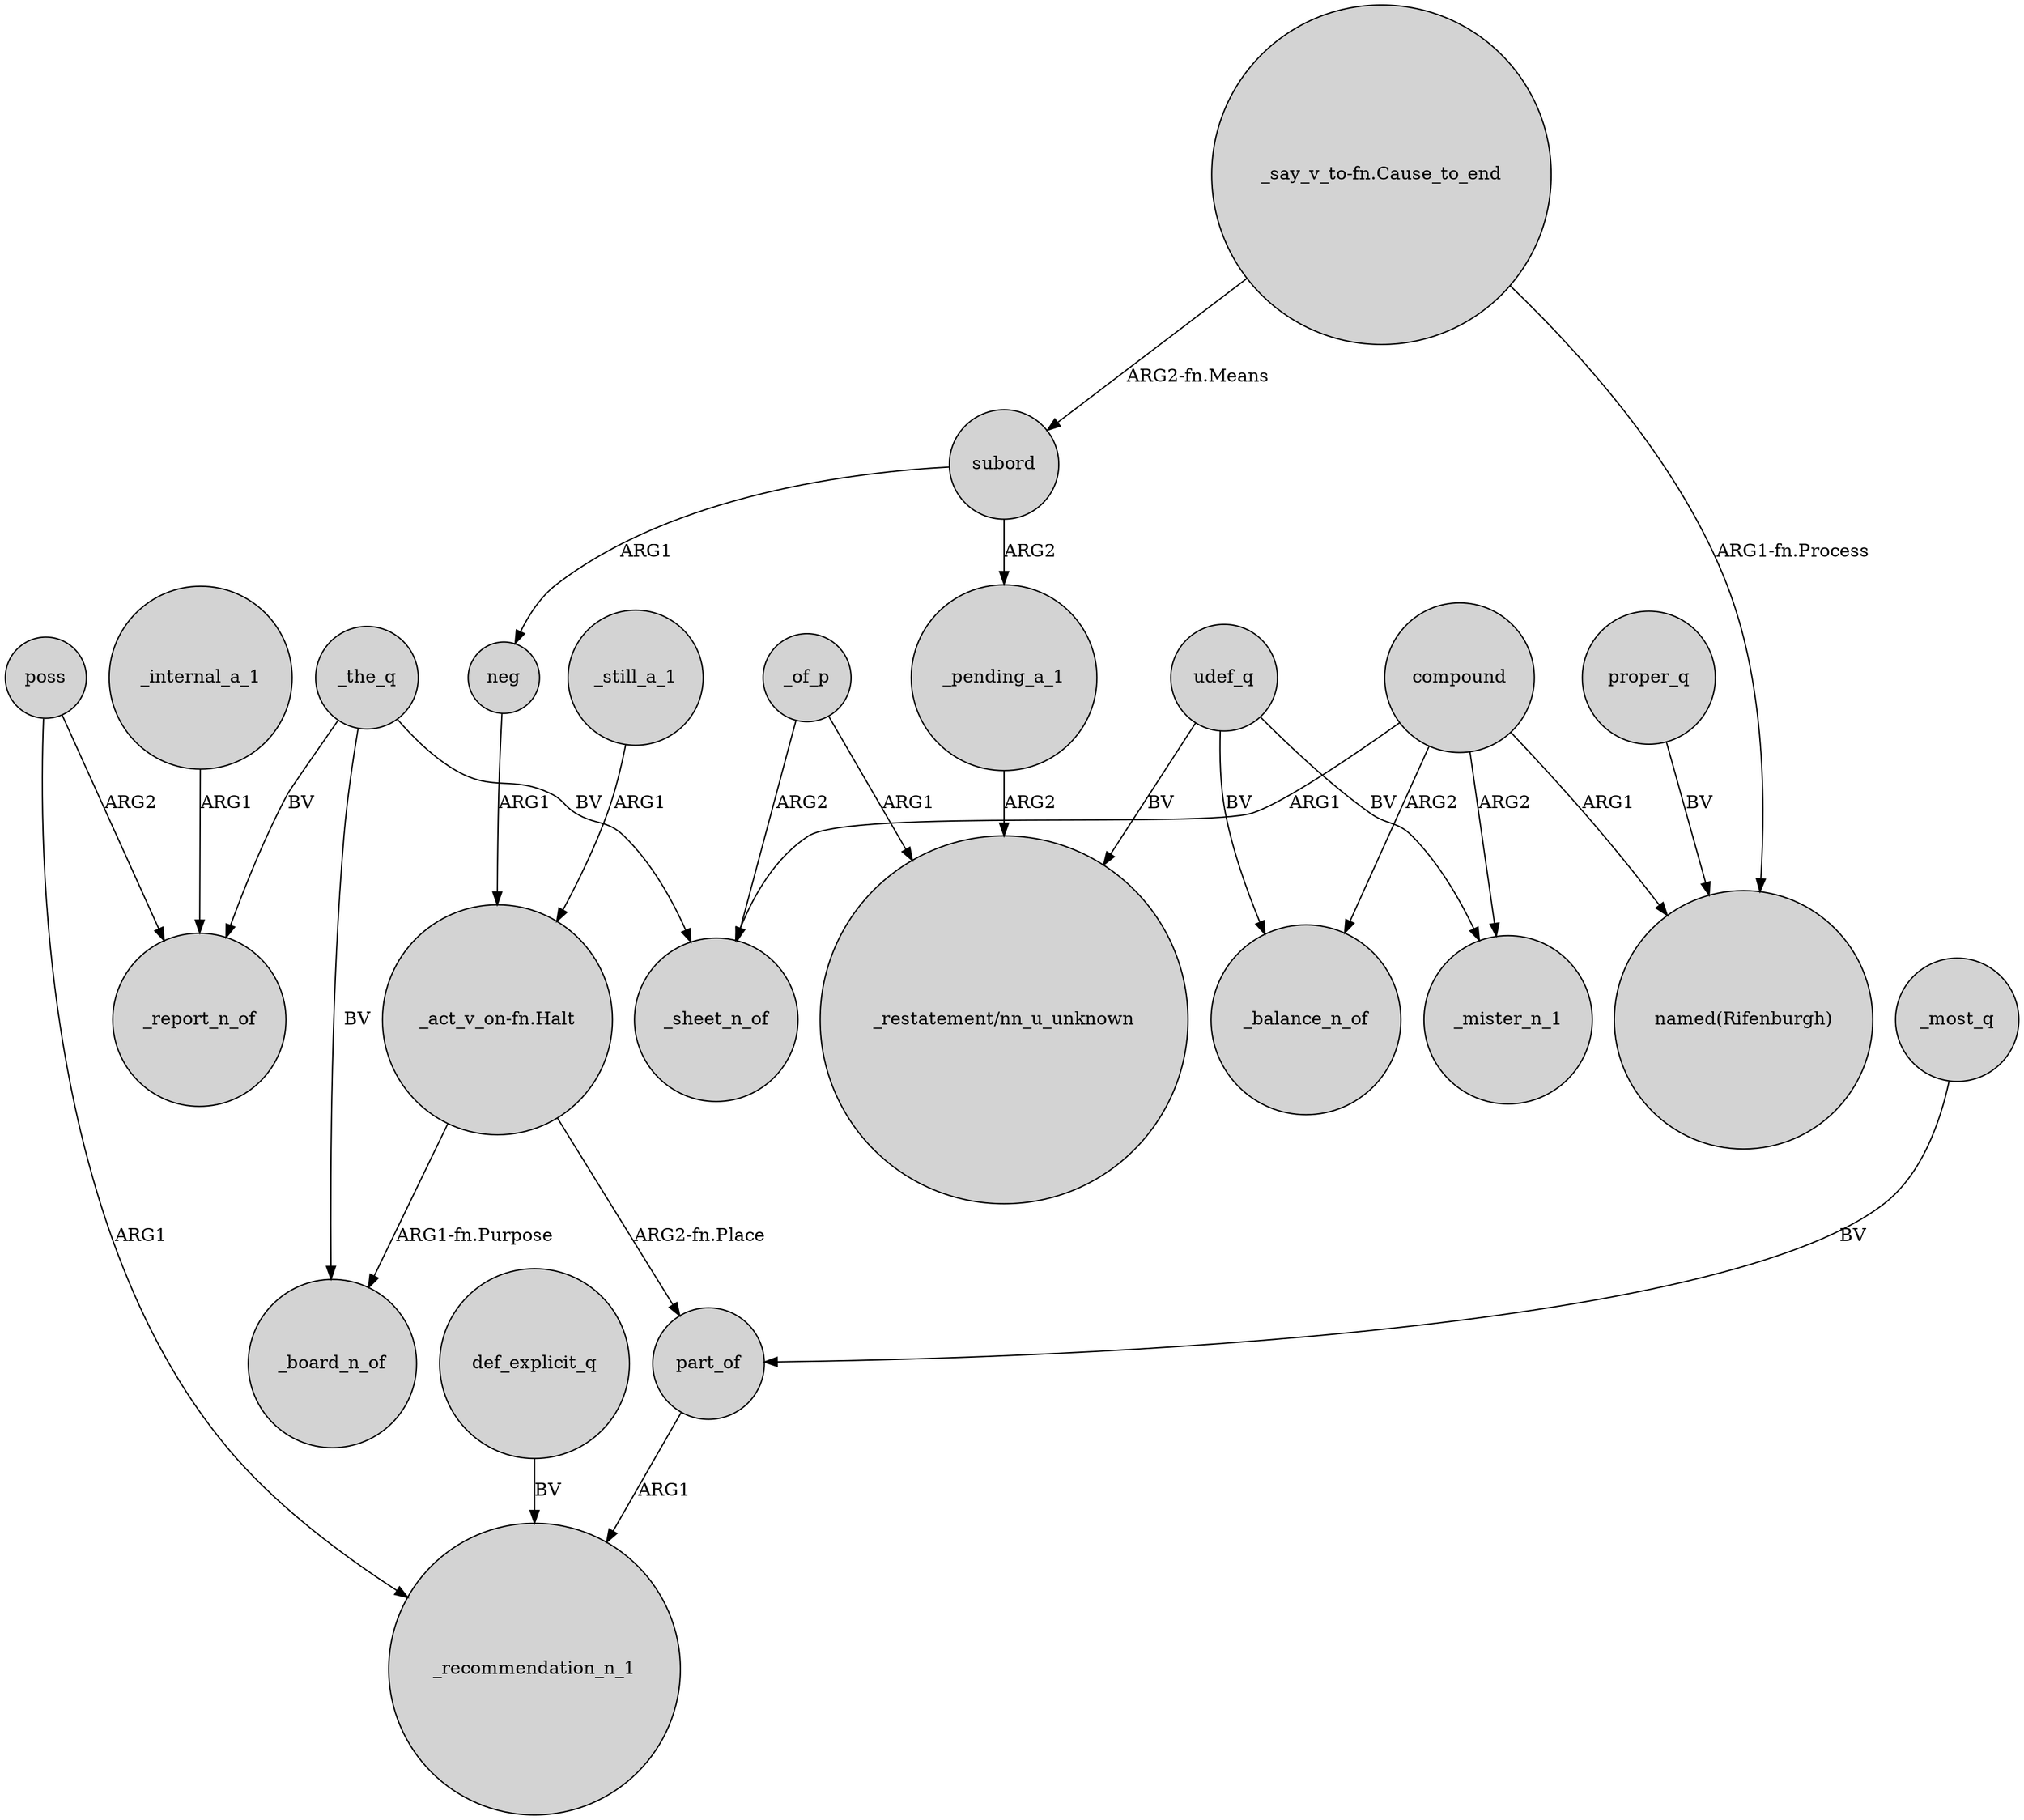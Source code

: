 digraph {
	node [shape=circle style=filled]
	_still_a_1 -> "_act_v_on-fn.Halt" [label=ARG1]
	_the_q -> _sheet_n_of [label=BV]
	compound -> _mister_n_1 [label=ARG2]
	def_explicit_q -> _recommendation_n_1 [label=BV]
	compound -> _balance_n_of [label=ARG2]
	_the_q -> _report_n_of [label=BV]
	part_of -> _recommendation_n_1 [label=ARG1]
	_internal_a_1 -> _report_n_of [label=ARG1]
	"_say_v_to-fn.Cause_to_end" -> subord [label="ARG2-fn.Means"]
	_of_p -> "_restatement/nn_u_unknown" [label=ARG1]
	udef_q -> _mister_n_1 [label=BV]
	_the_q -> _board_n_of [label=BV]
	compound -> "named(Rifenburgh)" [label=ARG1]
	"_act_v_on-fn.Halt" -> _board_n_of [label="ARG1-fn.Purpose"]
	_pending_a_1 -> "_restatement/nn_u_unknown" [label=ARG2]
	_most_q -> part_of [label=BV]
	udef_q -> _balance_n_of [label=BV]
	"_act_v_on-fn.Halt" -> part_of [label="ARG2-fn.Place"]
	neg -> "_act_v_on-fn.Halt" [label=ARG1]
	subord -> _pending_a_1 [label=ARG2]
	poss -> _recommendation_n_1 [label=ARG1]
	"_say_v_to-fn.Cause_to_end" -> "named(Rifenburgh)" [label="ARG1-fn.Process"]
	_of_p -> _sheet_n_of [label=ARG2]
	poss -> _report_n_of [label=ARG2]
	subord -> neg [label=ARG1]
	udef_q -> "_restatement/nn_u_unknown" [label=BV]
	proper_q -> "named(Rifenburgh)" [label=BV]
	compound -> _sheet_n_of [label=ARG1]
}
